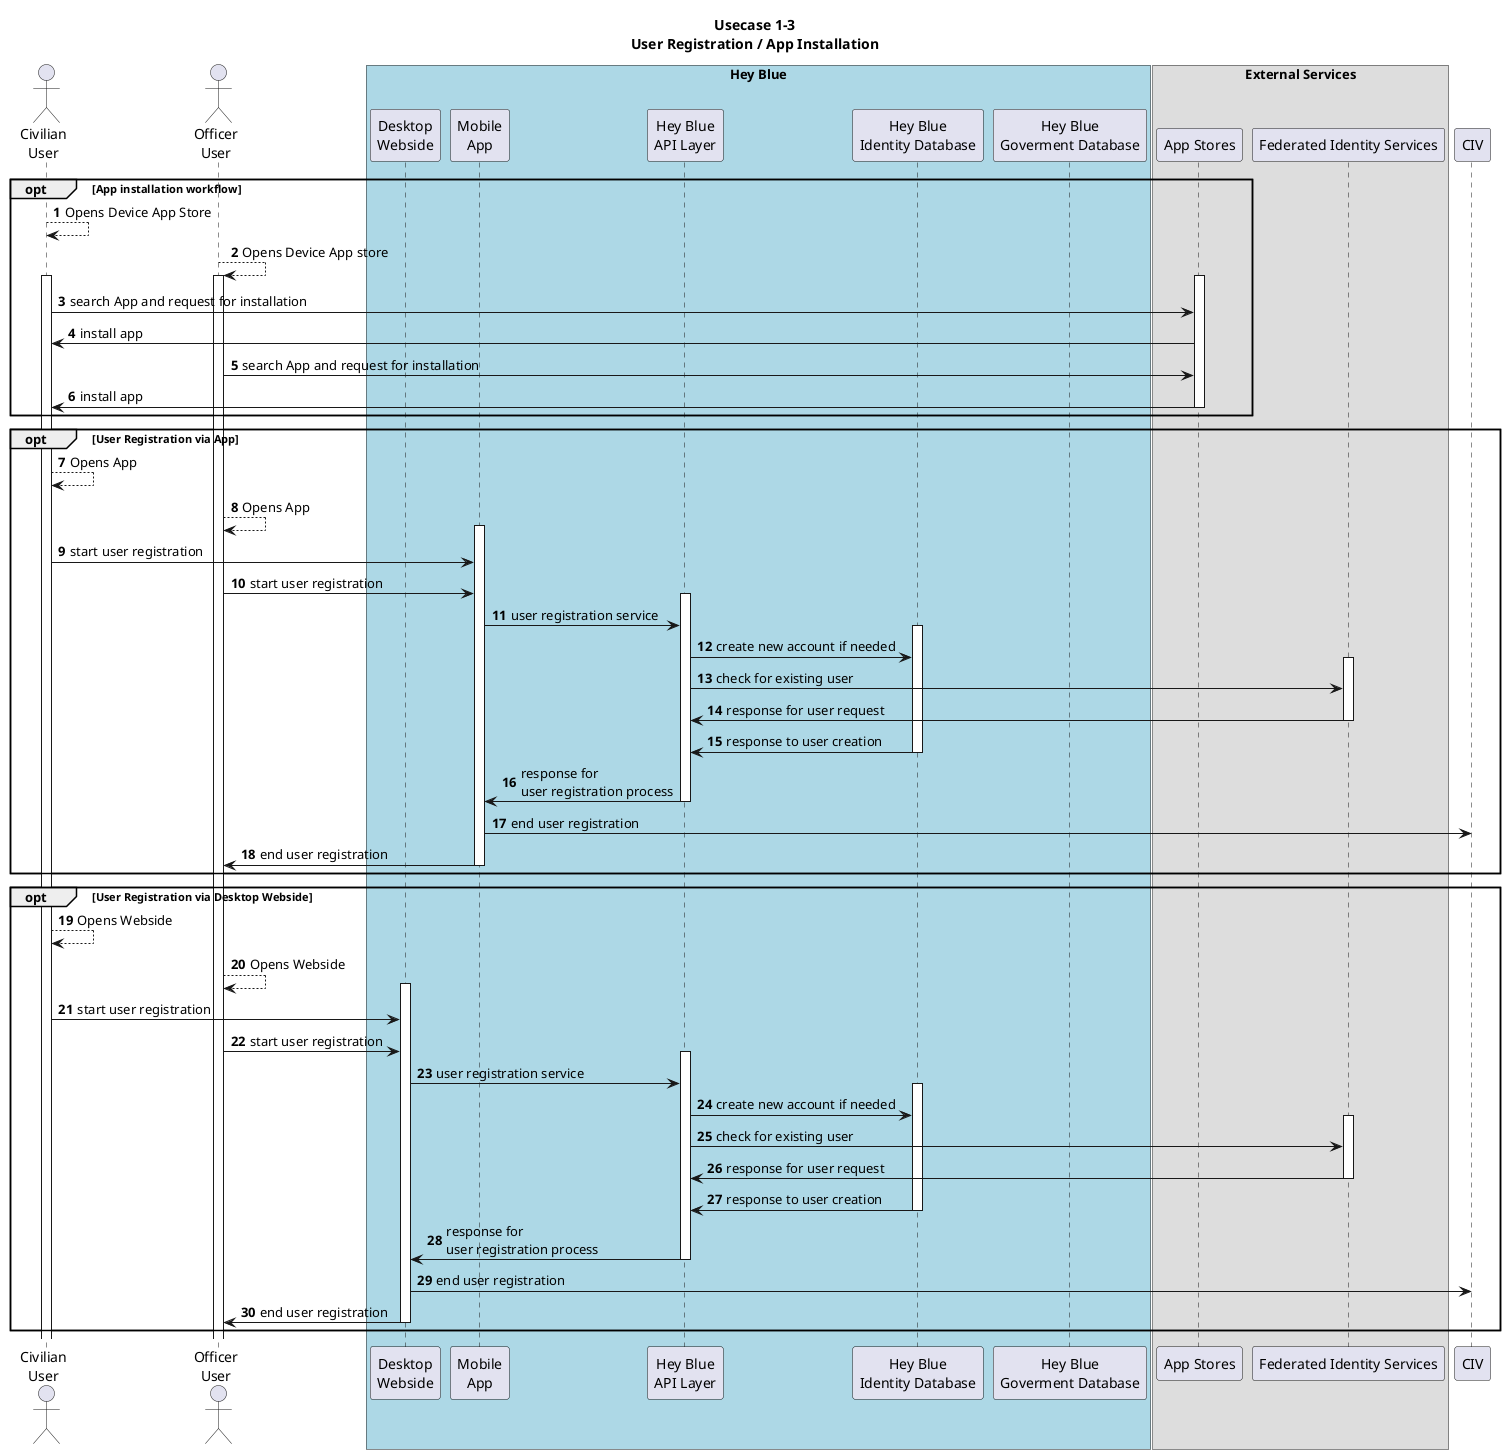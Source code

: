 @startuml  App Installation & User Registration

title
Usecase 1-3
User Registration / App Installation
end title

autonumber

actor Civ as "Civilian\nUser"
actor Off as "Officer\nUser"

box "Hey Blue" #Lightblue
    participant Desktop as "Desktop\nWebside"
    participant Mobile as "Mobile\nApp"

    participant API_Layer as "Hey Blue\nAPI Layer"

    participant ID_DB as "Hey Blue\nIdentity Database"
    participant GOV_DB as "Hey Blue\nGoverment Database"
end box

box "External Services" 
    participant Appstore as "App Stores"
    participant FIS as "Federated Identity Services"
end box

'##### App Installation

opt App installation workflow
Civ --> Civ : Opens Device App Store
Off --> Off : Opens Device App store
 activate Civ
 activate Off
    activate Appstore
    Civ -> Appstore : search App and request for installation
    Appstore -> Civ : install app
    Off -> Appstore : search App and request for installation
    Appstore -> Civ : install app
    deactivate Appstore 
end


'###### User Registration

opt User Registration via App
Civ --> Civ : Opens App
Off --> Off : Opens App
    activate Mobile
    Civ -> Mobile : start user registration
    Off -> Mobile : start user registration
        activate API_Layer 
        Mobile -> API_Layer : user registration service
            activate ID_DB
            API_Layer -> ID_DB : create new account if needed
                activate FIS
                API_Layer -> FIS : check for existing user
                FIS -> API_Layer : response for user request
                deactivate FIS
            ID_DB -> API_Layer : response to user creation
            deactivate ID_DB
        API_Layer -> Mobile : response for \nuser registration process
        deactivate API_Layer
    Mobile -> CIV : end user registration
    Mobile -> Off : end user registration
    deactivate Mobile
end


opt User Registration via Desktop Webside
Civ --> Civ : Opens Webside
Off --> Off : Opens Webside
   activate Desktop
    Civ -> Desktop : start user registration
    Off -> Desktop : start user registration
        activate API_Layer 
        Desktop -> API_Layer : user registration service
            activate ID_DB
            API_Layer -> ID_DB : create new account if needed
                activate FIS
                API_Layer -> FIS : check for existing user
                FIS -> API_Layer : response for user request
                deactivate FIS
            ID_DB -> API_Layer : response to user creation
            deactivate ID_DB
        API_Layer -> Desktop : response for \nuser registration process
        deactivate API_Layer
    Desktop -> CIV : end user registration
    Desktop -> Off : end user registration
    deactivate Desktop
end



'###### missing
' Fill the gov DB or manual check via Admin GUI
' Check Gov User against Gov DB

@enduml 
